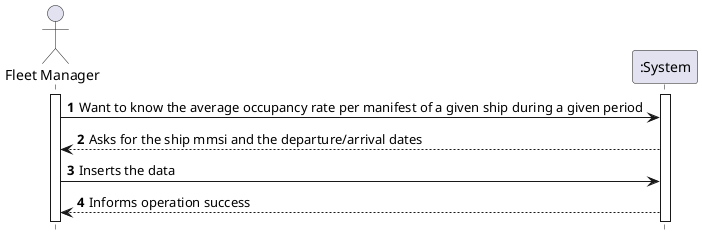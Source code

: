 @startuml
autonumber
hide footbox

actor "Fleet Manager" as FLEETMANAGER
participant ":System" as SYSTEM
activate SYSTEM
activate FLEETMANAGER

FLEETMANAGER -> SYSTEM : Want to know the average occupancy rate per manifest of a given ship during a given period

SYSTEM --> FLEETMANAGER : Asks for the ship mmsi and the departure/arrival dates

FLEETMANAGER -> SYSTEM : Inserts the data

SYSTEM --> FLEETMANAGER: Informs operation success
@enduml